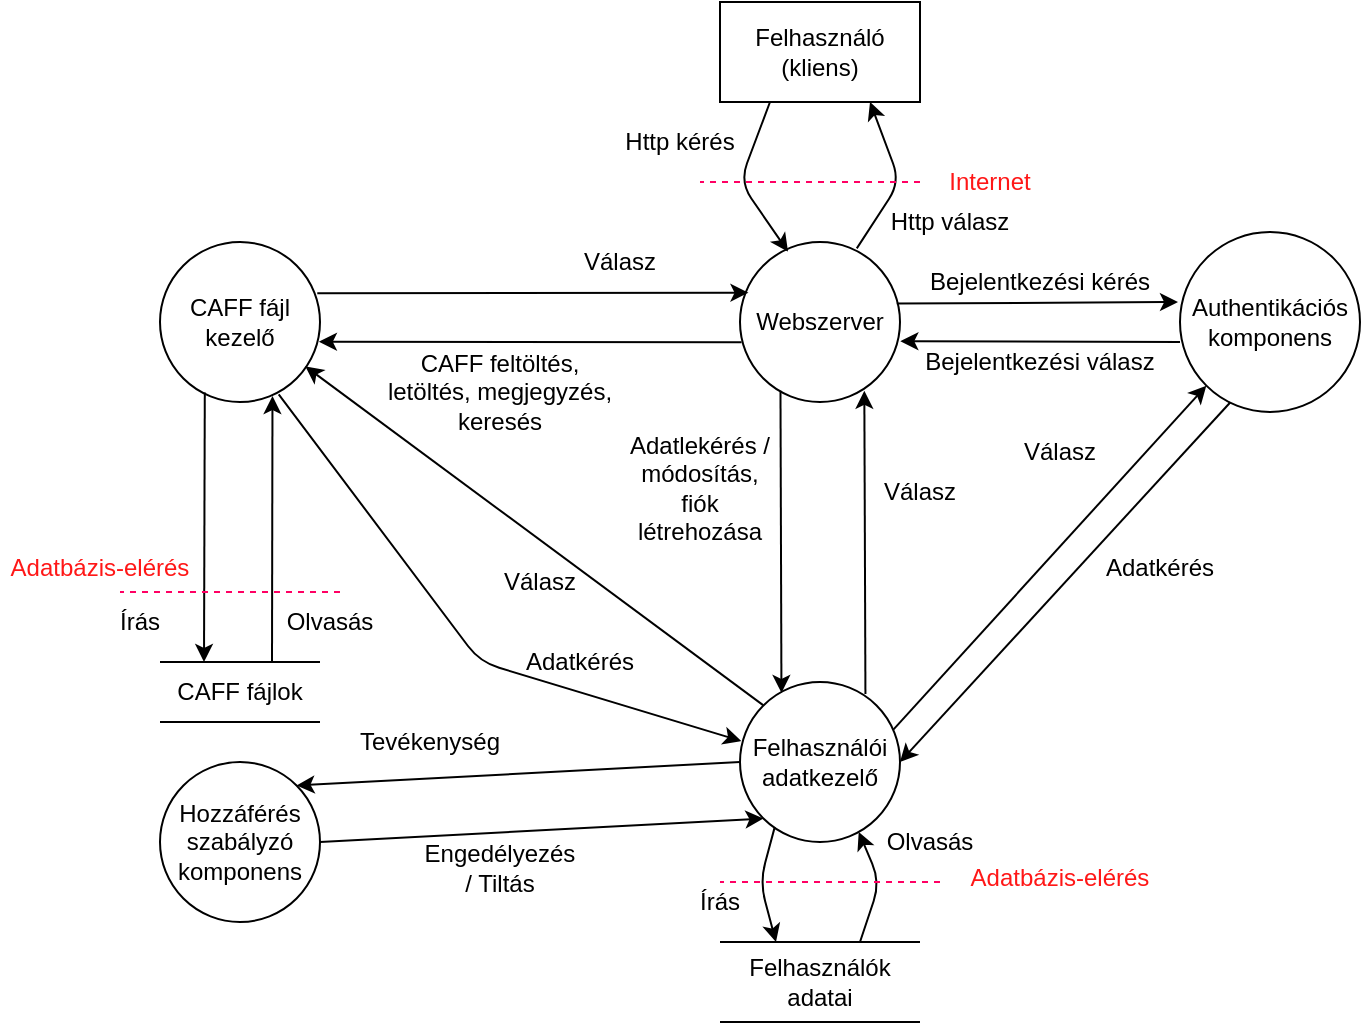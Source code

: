 <mxfile version="13.3.5" type="device"><diagram id="-QBbONkSQFdhYd4siCh1" name="Page-1"><mxGraphModel dx="1422" dy="735" grid="1" gridSize="10" guides="1" tooltips="1" connect="1" arrows="1" fold="1" page="1" pageScale="1" pageWidth="827" pageHeight="1169" math="0" shadow="0"><root><mxCell id="0"/><mxCell id="1" parent="0"/><mxCell id="ccQoCUYgsfE3w5yUgYXd-1" value="Felhasználó&lt;br&gt;(kliens)" style="rounded=0;whiteSpace=wrap;html=1;" parent="1" vertex="1"><mxGeometry x="460" y="80" width="100" height="50" as="geometry"/></mxCell><mxCell id="ccQoCUYgsfE3w5yUgYXd-2" value="Webszerver" style="ellipse;whiteSpace=wrap;html=1;aspect=fixed;" parent="1" vertex="1"><mxGeometry x="470" y="200" width="80" height="80" as="geometry"/></mxCell><mxCell id="ccQoCUYgsfE3w5yUgYXd-3" value="" style="endArrow=classic;html=1;exitX=0.25;exitY=1;exitDx=0;exitDy=0;entryX=0.3;entryY=0.06;entryDx=0;entryDy=0;entryPerimeter=0;" parent="1" source="ccQoCUYgsfE3w5yUgYXd-1" target="ccQoCUYgsfE3w5yUgYXd-2" edge="1"><mxGeometry width="50" height="50" relative="1" as="geometry"><mxPoint x="350" y="200" as="sourcePoint"/><mxPoint x="400" y="150" as="targetPoint"/><Array as="points"><mxPoint x="470" y="170"/></Array></mxGeometry></mxCell><mxCell id="ccQoCUYgsfE3w5yUgYXd-4" value="" style="endArrow=classic;html=1;exitX=0.73;exitY=0.04;exitDx=0;exitDy=0;exitPerimeter=0;entryX=0.75;entryY=1;entryDx=0;entryDy=0;" parent="1" source="ccQoCUYgsfE3w5yUgYXd-2" target="ccQoCUYgsfE3w5yUgYXd-1" edge="1"><mxGeometry width="50" height="50" relative="1" as="geometry"><mxPoint x="580" y="200" as="sourcePoint"/><mxPoint x="630" y="150" as="targetPoint"/><Array as="points"><mxPoint x="550" y="170"/></Array></mxGeometry></mxCell><mxCell id="ccQoCUYgsfE3w5yUgYXd-5" value="Http kérés" style="text;html=1;strokeColor=none;fillColor=none;align=center;verticalAlign=middle;whiteSpace=wrap;rounded=0;" parent="1" vertex="1"><mxGeometry x="410" y="140" width="60" height="20" as="geometry"/></mxCell><mxCell id="ccQoCUYgsfE3w5yUgYXd-7" value="Http válasz" style="text;html=1;strokeColor=none;fillColor=none;align=center;verticalAlign=middle;whiteSpace=wrap;rounded=0;" parent="1" vertex="1"><mxGeometry x="540" y="180" width="70" height="20" as="geometry"/></mxCell><mxCell id="ccQoCUYgsfE3w5yUgYXd-8" value="Authentikációs komponens" style="ellipse;whiteSpace=wrap;html=1;aspect=fixed;" parent="1" vertex="1"><mxGeometry x="690" y="195" width="90" height="90" as="geometry"/></mxCell><mxCell id="ccQoCUYgsfE3w5yUgYXd-9" value="" style="endArrow=classic;html=1;exitX=0.98;exitY=0.385;exitDx=0;exitDy=0;exitPerimeter=0;" parent="1" source="ccQoCUYgsfE3w5yUgYXd-2" edge="1"><mxGeometry width="50" height="50" relative="1" as="geometry"><mxPoint x="340" y="310" as="sourcePoint"/><mxPoint x="689" y="230" as="targetPoint"/></mxGeometry></mxCell><mxCell id="ccQoCUYgsfE3w5yUgYXd-10" value="" style="endArrow=classic;html=1;exitX=0;exitY=0.611;exitDx=0;exitDy=0;exitPerimeter=0;entryX=1.002;entryY=0.62;entryDx=0;entryDy=0;entryPerimeter=0;" parent="1" source="ccQoCUYgsfE3w5yUgYXd-8" target="ccQoCUYgsfE3w5yUgYXd-2" edge="1"><mxGeometry width="50" height="50" relative="1" as="geometry"><mxPoint x="562" y="240.8" as="sourcePoint"/><mxPoint x="570" y="270" as="targetPoint"/></mxGeometry></mxCell><mxCell id="ccQoCUYgsfE3w5yUgYXd-11" value="Bejelentkezési kérés" style="text;html=1;strokeColor=none;fillColor=none;align=center;verticalAlign=middle;whiteSpace=wrap;rounded=0;" parent="1" vertex="1"><mxGeometry x="560" y="210" width="120" height="20" as="geometry"/></mxCell><mxCell id="ccQoCUYgsfE3w5yUgYXd-13" value="Bejelentkezési válasz" style="text;html=1;strokeColor=none;fillColor=none;align=center;verticalAlign=middle;whiteSpace=wrap;rounded=0;" parent="1" vertex="1"><mxGeometry x="560" y="250" width="120" height="20" as="geometry"/></mxCell><mxCell id="ccQoCUYgsfE3w5yUgYXd-14" value="Felhasználói adatkezelő" style="ellipse;whiteSpace=wrap;html=1;aspect=fixed;" parent="1" vertex="1"><mxGeometry x="470" y="420" width="80" height="80" as="geometry"/></mxCell><mxCell id="ccQoCUYgsfE3w5yUgYXd-15" value="" style="endArrow=classic;html=1;entryX=0.777;entryY=0.93;entryDx=0;entryDy=0;exitX=0.784;exitY=0.075;exitDx=0;exitDy=0;exitPerimeter=0;entryPerimeter=0;" parent="1" source="ccQoCUYgsfE3w5yUgYXd-14" target="ccQoCUYgsfE3w5yUgYXd-2" edge="1"><mxGeometry width="50" height="50" relative="1" as="geometry"><mxPoint x="580" y="300" as="sourcePoint"/><mxPoint x="494" y="354.8" as="targetPoint"/><Array as="points"/></mxGeometry></mxCell><mxCell id="ccQoCUYgsfE3w5yUgYXd-16" value="" style="endArrow=classic;html=1;exitX=0.253;exitY=0.93;exitDx=0;exitDy=0;exitPerimeter=0;entryX=0.259;entryY=0.068;entryDx=0;entryDy=0;entryPerimeter=0;" parent="1" source="ccQoCUYgsfE3w5yUgYXd-2" target="ccQoCUYgsfE3w5yUgYXd-14" edge="1"><mxGeometry width="50" height="50" relative="1" as="geometry"><mxPoint x="505" y="150" as="sourcePoint"/><mxPoint x="486" y="366" as="targetPoint"/><Array as="points"/></mxGeometry></mxCell><mxCell id="ccQoCUYgsfE3w5yUgYXd-18" value="Adatlekérés / módosítás, fiók létrehozása" style="text;html=1;strokeColor=none;fillColor=none;align=center;verticalAlign=middle;whiteSpace=wrap;rounded=0;" parent="1" vertex="1"><mxGeometry x="410" y="295" width="80" height="55" as="geometry"/></mxCell><mxCell id="ccQoCUYgsfE3w5yUgYXd-19" value="Válasz" style="text;html=1;strokeColor=none;fillColor=none;align=center;verticalAlign=middle;whiteSpace=wrap;rounded=0;" parent="1" vertex="1"><mxGeometry x="540" y="315" width="40" height="20" as="geometry"/></mxCell><mxCell id="ccQoCUYgsfE3w5yUgYXd-20" value="" style="endArrow=classic;html=1;exitX=0.96;exitY=0.296;exitDx=0;exitDy=0;exitPerimeter=0;entryX=0;entryY=1;entryDx=0;entryDy=0;" parent="1" source="ccQoCUYgsfE3w5yUgYXd-14" target="ccQoCUYgsfE3w5yUgYXd-8" edge="1"><mxGeometry width="50" height="50" relative="1" as="geometry"><mxPoint x="720" y="390" as="sourcePoint"/><mxPoint x="770" y="340" as="targetPoint"/></mxGeometry></mxCell><mxCell id="ccQoCUYgsfE3w5yUgYXd-21" value="" style="endArrow=classic;html=1;exitX=0.28;exitY=0.946;exitDx=0;exitDy=0;exitPerimeter=0;entryX=1;entryY=0.5;entryDx=0;entryDy=0;" parent="1" source="ccQoCUYgsfE3w5yUgYXd-8" target="ccQoCUYgsfE3w5yUgYXd-14" edge="1"><mxGeometry width="50" height="50" relative="1" as="geometry"><mxPoint x="630" y="510" as="sourcePoint"/><mxPoint x="680" y="460" as="targetPoint"/></mxGeometry></mxCell><mxCell id="ccQoCUYgsfE3w5yUgYXd-22" value="Válasz" style="text;html=1;strokeColor=none;fillColor=none;align=center;verticalAlign=middle;whiteSpace=wrap;rounded=0;" parent="1" vertex="1"><mxGeometry x="610" y="295" width="40" height="20" as="geometry"/></mxCell><mxCell id="ccQoCUYgsfE3w5yUgYXd-23" value="Adatkérés" style="text;html=1;strokeColor=none;fillColor=none;align=center;verticalAlign=middle;whiteSpace=wrap;rounded=0;" parent="1" vertex="1"><mxGeometry x="650" y="352.5" width="60" height="20" as="geometry"/></mxCell><mxCell id="ccQoCUYgsfE3w5yUgYXd-24" value="Felhasználók adatai" style="text;html=1;strokeColor=none;fillColor=none;align=center;verticalAlign=middle;whiteSpace=wrap;rounded=0;" parent="1" vertex="1"><mxGeometry x="460" y="550" width="100" height="40" as="geometry"/></mxCell><mxCell id="ccQoCUYgsfE3w5yUgYXd-25" value="" style="endArrow=none;html=1;" parent="1" edge="1"><mxGeometry width="50" height="50" relative="1" as="geometry"><mxPoint x="560" y="550" as="sourcePoint"/><mxPoint x="460" y="550" as="targetPoint"/></mxGeometry></mxCell><mxCell id="ccQoCUYgsfE3w5yUgYXd-26" value="" style="endArrow=none;html=1;" parent="1" edge="1"><mxGeometry width="50" height="50" relative="1" as="geometry"><mxPoint x="560" y="590" as="sourcePoint"/><mxPoint x="460" y="590" as="targetPoint"/></mxGeometry></mxCell><mxCell id="ccQoCUYgsfE3w5yUgYXd-27" value="" style="endArrow=classic;html=1;exitX=0.217;exitY=0.907;exitDx=0;exitDy=0;exitPerimeter=0;" parent="1" source="ccQoCUYgsfE3w5yUgYXd-14" edge="1"><mxGeometry width="50" height="50" relative="1" as="geometry"><mxPoint x="488" y="497" as="sourcePoint"/><mxPoint x="488" y="550" as="targetPoint"/><Array as="points"><mxPoint x="480" y="520"/></Array></mxGeometry></mxCell><mxCell id="ccQoCUYgsfE3w5yUgYXd-28" value="" style="endArrow=classic;html=1;entryX=0.742;entryY=0.937;entryDx=0;entryDy=0;entryPerimeter=0;" parent="1" target="ccQoCUYgsfE3w5yUgYXd-14" edge="1"><mxGeometry width="50" height="50" relative="1" as="geometry"><mxPoint x="530" y="550" as="sourcePoint"/><mxPoint x="498" y="560.0" as="targetPoint"/><Array as="points"><mxPoint x="540" y="520"/></Array></mxGeometry></mxCell><mxCell id="ccQoCUYgsfE3w5yUgYXd-29" value="Olvasás" style="text;html=1;strokeColor=none;fillColor=none;align=center;verticalAlign=middle;whiteSpace=wrap;rounded=0;" parent="1" vertex="1"><mxGeometry x="540" y="490" width="50" height="20" as="geometry"/></mxCell><mxCell id="ccQoCUYgsfE3w5yUgYXd-30" value="Írás" style="text;html=1;strokeColor=none;fillColor=none;align=center;verticalAlign=middle;whiteSpace=wrap;rounded=0;" parent="1" vertex="1"><mxGeometry x="440" y="520" width="40" height="20" as="geometry"/></mxCell><mxCell id="ccQoCUYgsfE3w5yUgYXd-31" value="CAFF fájl kezelő" style="ellipse;whiteSpace=wrap;html=1;aspect=fixed;" parent="1" vertex="1"><mxGeometry x="180" y="200" width="80" height="80" as="geometry"/></mxCell><mxCell id="ccQoCUYgsfE3w5yUgYXd-33" value="CAFF feltöltés, letöltés, megjegyzés, keresés" style="text;html=1;strokeColor=none;fillColor=none;align=center;verticalAlign=middle;whiteSpace=wrap;rounded=0;" parent="1" vertex="1"><mxGeometry x="290" y="250" width="120" height="50" as="geometry"/></mxCell><mxCell id="ccQoCUYgsfE3w5yUgYXd-34" value="" style="endArrow=classic;html=1;exitX=0.983;exitY=0.32;exitDx=0;exitDy=0;exitPerimeter=0;entryX=0.053;entryY=0.317;entryDx=0;entryDy=0;entryPerimeter=0;" parent="1" source="ccQoCUYgsfE3w5yUgYXd-31" target="ccQoCUYgsfE3w5yUgYXd-2" edge="1"><mxGeometry width="50" height="50" relative="1" as="geometry"><mxPoint x="240" y="240" as="sourcePoint"/><mxPoint x="377" y="220" as="targetPoint"/></mxGeometry></mxCell><mxCell id="ccQoCUYgsfE3w5yUgYXd-36" value="Válasz" style="text;html=1;strokeColor=none;fillColor=none;align=center;verticalAlign=middle;whiteSpace=wrap;rounded=0;" parent="1" vertex="1"><mxGeometry x="390" y="200" width="40" height="20" as="geometry"/></mxCell><mxCell id="ccQoCUYgsfE3w5yUgYXd-37" value="" style="endArrow=classic;html=1;exitX=0.01;exitY=0.627;exitDx=0;exitDy=0;exitPerimeter=0;entryX=0.993;entryY=0.623;entryDx=0;entryDy=0;entryPerimeter=0;" parent="1" source="ccQoCUYgsfE3w5yUgYXd-2" target="ccQoCUYgsfE3w5yUgYXd-31" edge="1"><mxGeometry width="50" height="50" relative="1" as="geometry"><mxPoint x="160" y="350" as="sourcePoint"/><mxPoint x="210" y="300" as="targetPoint"/></mxGeometry></mxCell><mxCell id="ccQoCUYgsfE3w5yUgYXd-39" value="Hozzáférés szabályzó komponens" style="ellipse;whiteSpace=wrap;html=1;aspect=fixed;" parent="1" vertex="1"><mxGeometry x="180" y="460" width="80" height="80" as="geometry"/></mxCell><mxCell id="ccQoCUYgsfE3w5yUgYXd-46" value="CAFF fájlok" style="text;html=1;strokeColor=none;fillColor=none;align=center;verticalAlign=middle;whiteSpace=wrap;rounded=0;" parent="1" vertex="1"><mxGeometry x="180" y="410" width="80" height="30" as="geometry"/></mxCell><mxCell id="ccQoCUYgsfE3w5yUgYXd-47" value="" style="endArrow=none;html=1;exitX=1;exitY=0;exitDx=0;exitDy=0;" parent="1" source="ccQoCUYgsfE3w5yUgYXd-46" edge="1"><mxGeometry width="50" height="50" relative="1" as="geometry"><mxPoint x="280" y="410" as="sourcePoint"/><mxPoint x="180" y="410" as="targetPoint"/></mxGeometry></mxCell><mxCell id="ccQoCUYgsfE3w5yUgYXd-48" value="" style="endArrow=none;html=1;" parent="1" edge="1"><mxGeometry width="50" height="50" relative="1" as="geometry"><mxPoint x="260" y="440" as="sourcePoint"/><mxPoint x="180" y="440" as="targetPoint"/><Array as="points"><mxPoint x="220" y="440"/></Array></mxGeometry></mxCell><mxCell id="ccQoCUYgsfE3w5yUgYXd-49" value="" style="endArrow=classic;html=1;exitX=0.28;exitY=0.94;exitDx=0;exitDy=0;exitPerimeter=0;" parent="1" source="ccQoCUYgsfE3w5yUgYXd-31" edge="1"><mxGeometry width="50" height="50" relative="1" as="geometry"><mxPoint x="200" y="300" as="sourcePoint"/><mxPoint x="202" y="410" as="targetPoint"/></mxGeometry></mxCell><mxCell id="ccQoCUYgsfE3w5yUgYXd-50" value="" style="endArrow=classic;html=1;entryX=0.703;entryY=0.963;entryDx=0;entryDy=0;entryPerimeter=0;" parent="1" target="ccQoCUYgsfE3w5yUgYXd-31" edge="1"><mxGeometry width="50" height="50" relative="1" as="geometry"><mxPoint x="236" y="410" as="sourcePoint"/><mxPoint x="238" y="277" as="targetPoint"/></mxGeometry></mxCell><mxCell id="ccQoCUYgsfE3w5yUgYXd-53" value="Írás" style="text;html=1;strokeColor=none;fillColor=none;align=center;verticalAlign=middle;whiteSpace=wrap;rounded=0;" parent="1" vertex="1"><mxGeometry x="150" y="380" width="40" height="20" as="geometry"/></mxCell><mxCell id="ccQoCUYgsfE3w5yUgYXd-54" value="Olvasás" style="text;html=1;strokeColor=none;fillColor=none;align=center;verticalAlign=middle;whiteSpace=wrap;rounded=0;" parent="1" vertex="1"><mxGeometry x="240" y="380" width="50" height="20" as="geometry"/></mxCell><mxCell id="ccQoCUYgsfE3w5yUgYXd-57" value="Tevékenység" style="text;html=1;strokeColor=none;fillColor=none;align=center;verticalAlign=middle;whiteSpace=wrap;rounded=0;" parent="1" vertex="1"><mxGeometry x="280" y="440" width="70" height="20" as="geometry"/></mxCell><mxCell id="ccQoCUYgsfE3w5yUgYXd-58" value="Engedélyezés / Tiltás" style="text;html=1;strokeColor=none;fillColor=none;align=center;verticalAlign=middle;whiteSpace=wrap;rounded=0;" parent="1" vertex="1"><mxGeometry x="310" y="500" width="80" height="25" as="geometry"/></mxCell><mxCell id="ccQoCUYgsfE3w5yUgYXd-59" value="" style="endArrow=none;dashed=1;html=1;fillColor=#d80073;strokeColor=#FF0063;" parent="1" edge="1"><mxGeometry width="50" height="50" relative="1" as="geometry"><mxPoint x="560" y="170" as="sourcePoint"/><mxPoint x="450" y="170" as="targetPoint"/></mxGeometry></mxCell><mxCell id="ccQoCUYgsfE3w5yUgYXd-60" value="" style="endArrow=none;dashed=1;html=1;fillColor=#d80073;strokeColor=#FF0063;" parent="1" edge="1"><mxGeometry width="50" height="50" relative="1" as="geometry"><mxPoint x="270" y="375" as="sourcePoint"/><mxPoint x="160" y="375" as="targetPoint"/></mxGeometry></mxCell><mxCell id="ccQoCUYgsfE3w5yUgYXd-61" value="" style="endArrow=none;dashed=1;html=1;fillColor=#d80073;strokeColor=#FF0063;" parent="1" edge="1"><mxGeometry width="50" height="50" relative="1" as="geometry"><mxPoint x="570" y="520" as="sourcePoint"/><mxPoint x="460" y="520" as="targetPoint"/></mxGeometry></mxCell><mxCell id="ccQoCUYgsfE3w5yUgYXd-62" value="Internet" style="text;html=1;strokeColor=none;fillColor=none;align=center;verticalAlign=middle;whiteSpace=wrap;rounded=0;fontColor=#FF1717;" parent="1" vertex="1"><mxGeometry x="570" y="160" width="50" height="20" as="geometry"/></mxCell><mxCell id="ccQoCUYgsfE3w5yUgYXd-63" value="Adatbázis-elérés" style="text;html=1;strokeColor=none;fillColor=none;align=center;verticalAlign=middle;whiteSpace=wrap;rounded=0;fontColor=#FF1717;" parent="1" vertex="1"><mxGeometry x="100" y="350" width="100" height="25" as="geometry"/></mxCell><mxCell id="ccQoCUYgsfE3w5yUgYXd-64" value="Adatbázis-elérés" style="text;html=1;strokeColor=none;fillColor=none;align=center;verticalAlign=middle;whiteSpace=wrap;rounded=0;fontColor=#FF1717;" parent="1" vertex="1"><mxGeometry x="580" y="505" width="100" height="25" as="geometry"/></mxCell><mxCell id="ccQoCUYgsfE3w5yUgYXd-66" value="" style="endArrow=classic;html=1;fontColor=#FF1717;exitX=0;exitY=0;exitDx=0;exitDy=0;entryX=0.908;entryY=0.777;entryDx=0;entryDy=0;entryPerimeter=0;" parent="1" source="ccQoCUYgsfE3w5yUgYXd-14" target="ccQoCUYgsfE3w5yUgYXd-31" edge="1"><mxGeometry width="50" height="50" relative="1" as="geometry"><mxPoint x="360" y="440" as="sourcePoint"/><mxPoint x="410" y="390" as="targetPoint"/></mxGeometry></mxCell><mxCell id="ccQoCUYgsfE3w5yUgYXd-67" value="" style="endArrow=classic;html=1;fontColor=#FF1717;exitX=0.742;exitY=0.952;exitDx=0;exitDy=0;exitPerimeter=0;entryX=0.008;entryY=0.369;entryDx=0;entryDy=0;entryPerimeter=0;" parent="1" source="ccQoCUYgsfE3w5yUgYXd-31" target="ccQoCUYgsfE3w5yUgYXd-14" edge="1"><mxGeometry width="50" height="50" relative="1" as="geometry"><mxPoint x="360" y="440" as="sourcePoint"/><mxPoint x="369" y="448" as="targetPoint"/><Array as="points"><mxPoint x="340" y="410"/></Array></mxGeometry></mxCell><mxCell id="ccQoCUYgsfE3w5yUgYXd-68" value="Adatkérés" style="text;html=1;strokeColor=none;fillColor=none;align=center;verticalAlign=middle;whiteSpace=wrap;rounded=0;" parent="1" vertex="1"><mxGeometry x="360" y="400" width="60" height="20" as="geometry"/></mxCell><mxCell id="ccQoCUYgsfE3w5yUgYXd-69" value="Válasz" style="text;html=1;strokeColor=none;fillColor=none;align=center;verticalAlign=middle;whiteSpace=wrap;rounded=0;" parent="1" vertex="1"><mxGeometry x="350" y="360" width="40" height="20" as="geometry"/></mxCell><mxCell id="LZ1p28ER6slD3klYtD8j-1" value="" style="endArrow=classic;html=1;exitX=0;exitY=0.5;exitDx=0;exitDy=0;entryX=1;entryY=0;entryDx=0;entryDy=0;" edge="1" parent="1" source="ccQoCUYgsfE3w5yUgYXd-14" target="ccQoCUYgsfE3w5yUgYXd-39"><mxGeometry width="50" height="50" relative="1" as="geometry"><mxPoint x="90" y="610" as="sourcePoint"/><mxPoint x="140" y="560" as="targetPoint"/></mxGeometry></mxCell><mxCell id="LZ1p28ER6slD3klYtD8j-2" value="" style="endArrow=classic;html=1;exitX=1;exitY=0.5;exitDx=0;exitDy=0;entryX=0;entryY=1;entryDx=0;entryDy=0;" edge="1" parent="1" source="ccQoCUYgsfE3w5yUgYXd-39" target="ccQoCUYgsfE3w5yUgYXd-14"><mxGeometry width="50" height="50" relative="1" as="geometry"><mxPoint x="80" y="630" as="sourcePoint"/><mxPoint x="130" y="580" as="targetPoint"/></mxGeometry></mxCell></root></mxGraphModel></diagram></mxfile>